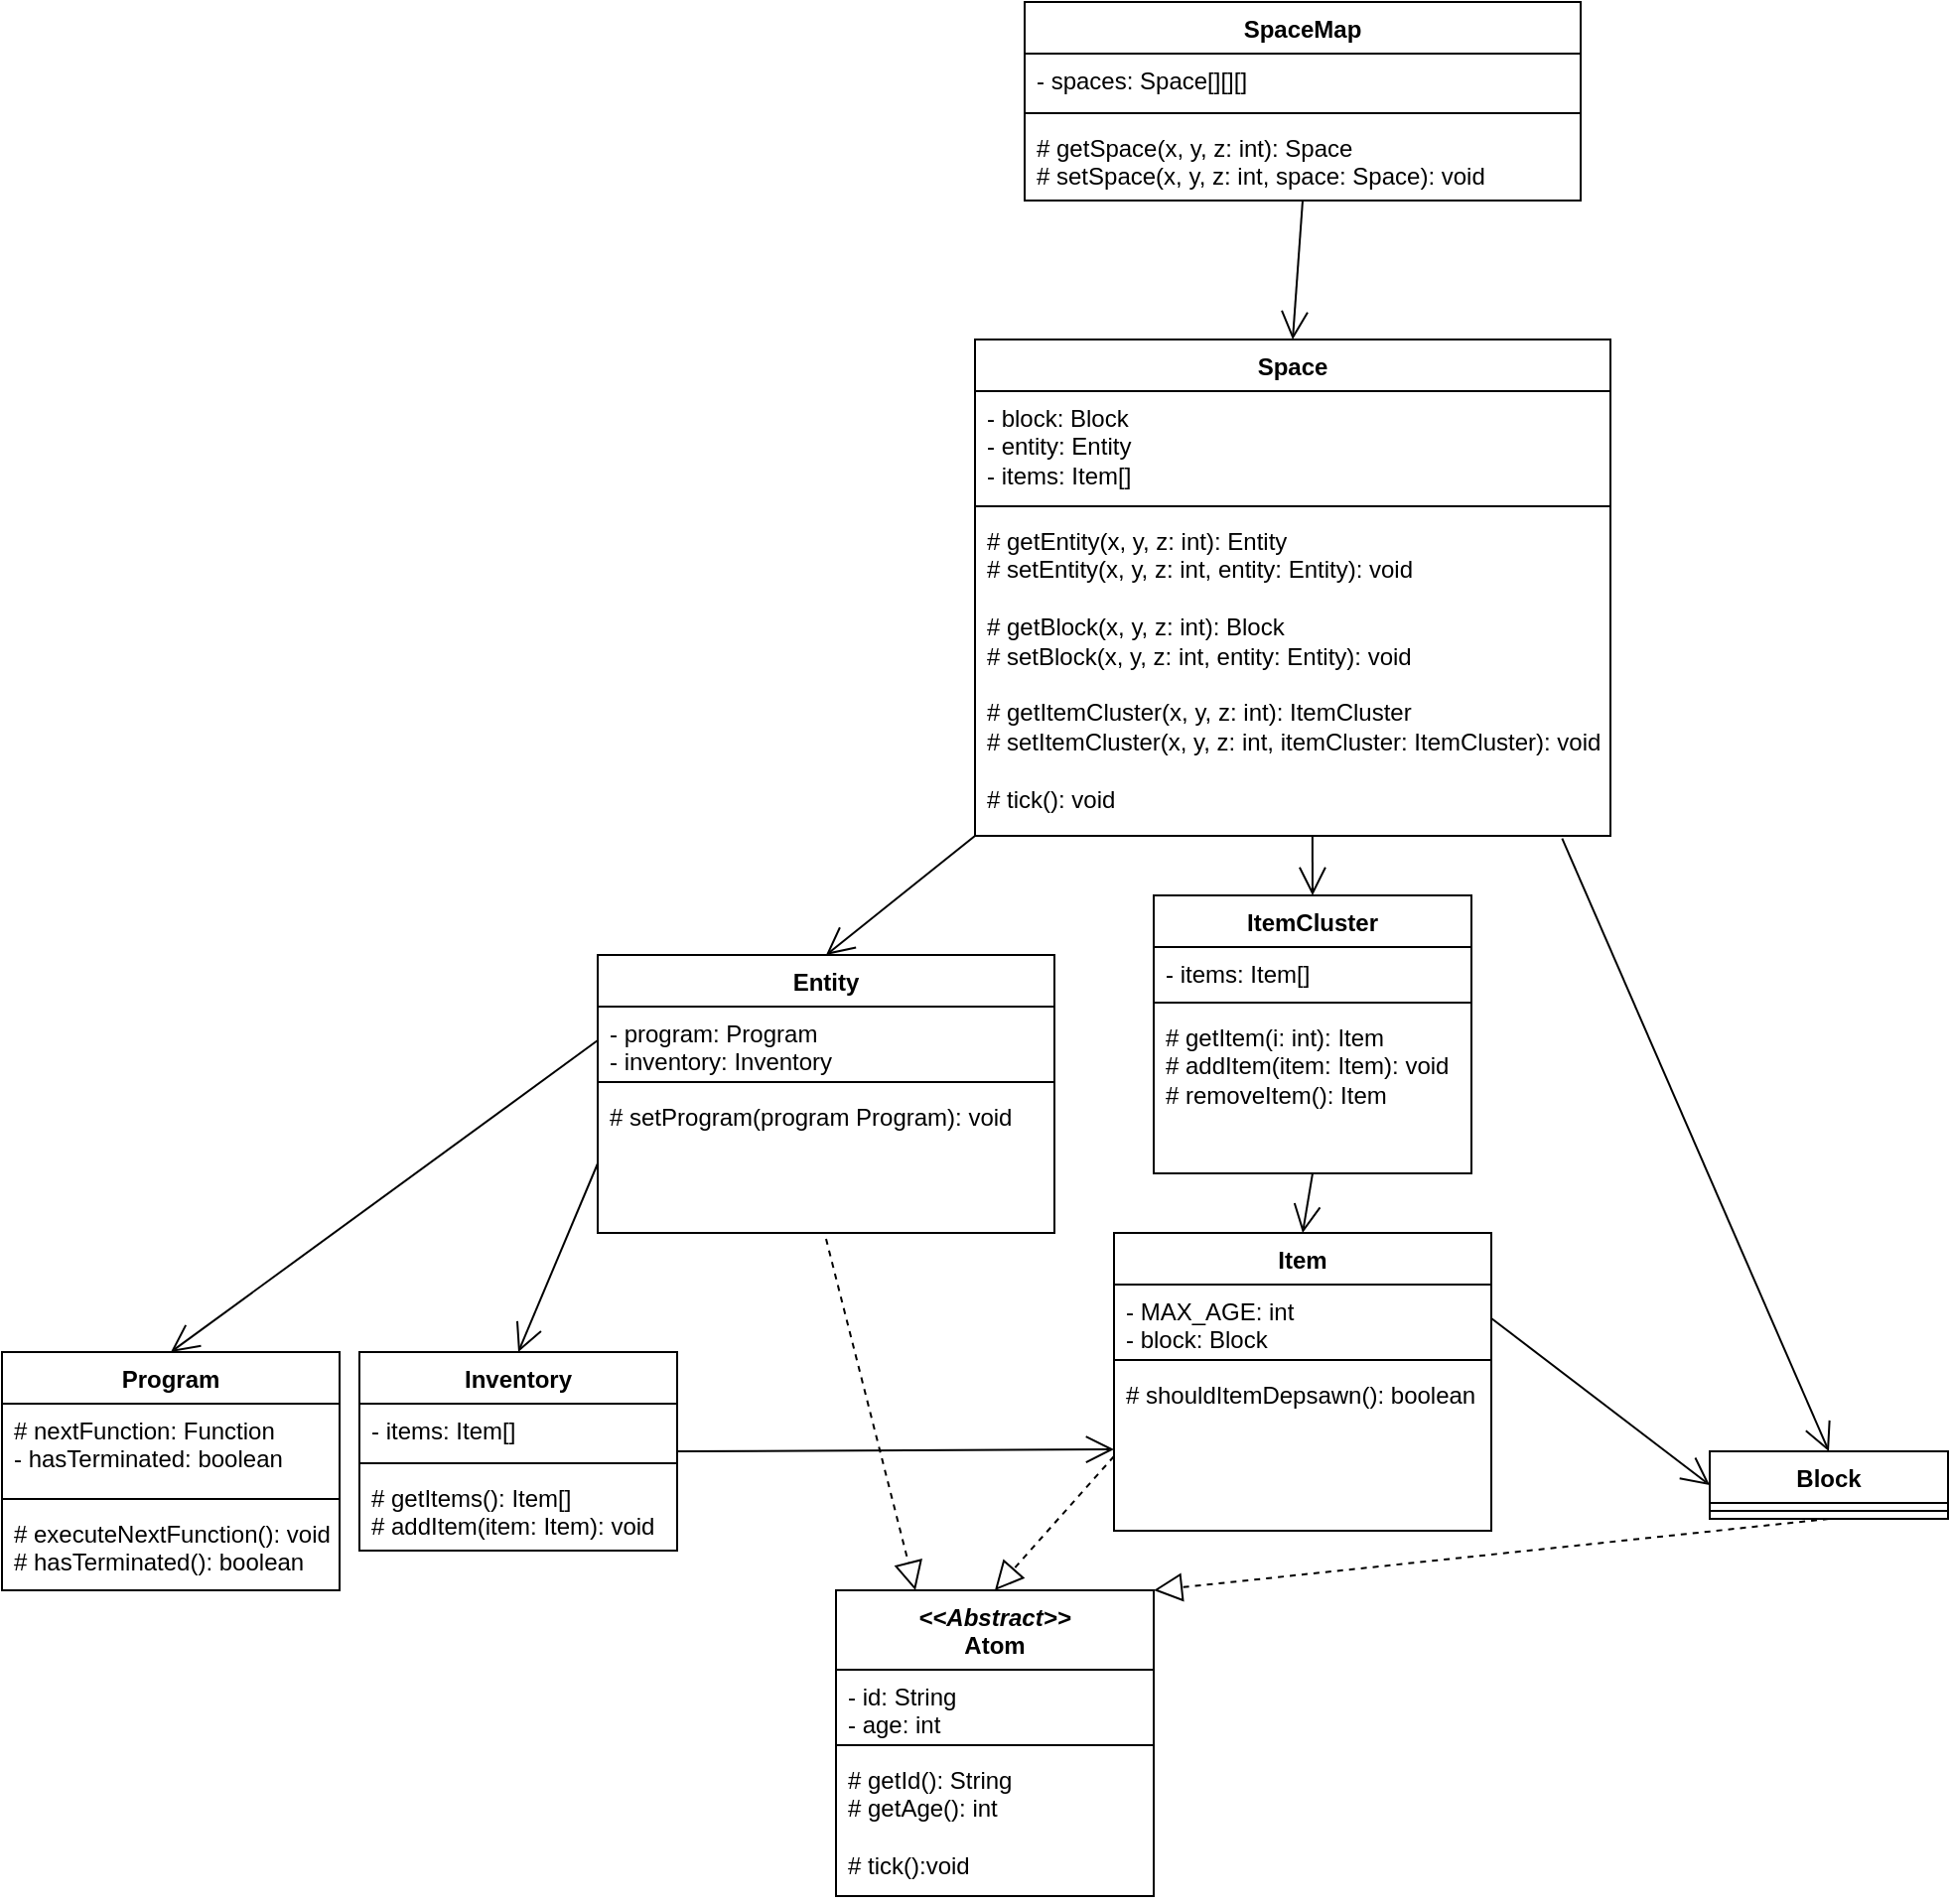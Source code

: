 <mxfile version="22.0.4" type="github">
  <diagram name="Page-1" id="0e7Duqy020-uaTs2mcHn">
    <mxGraphModel dx="3420" dy="1163" grid="1" gridSize="10" guides="1" tooltips="1" connect="1" arrows="1" fold="1" page="1" pageScale="1" pageWidth="850" pageHeight="1100" math="0" shadow="0">
      <root>
        <mxCell id="0" />
        <mxCell id="1" parent="0" />
        <mxCell id="7ayOkPlbHj_rz-AtTsTn-5" value="SpaceMap" style="swimlane;fontStyle=1;align=center;verticalAlign=top;childLayout=stackLayout;horizontal=1;startSize=26;horizontalStack=0;resizeParent=1;resizeParentMax=0;resizeLast=0;collapsible=1;marginBottom=0;whiteSpace=wrap;html=1;" vertex="1" parent="1">
          <mxGeometry x="235" y="30" width="280" height="100" as="geometry">
            <mxRectangle x="285" y="180" width="100" height="30" as="alternateBounds" />
          </mxGeometry>
        </mxCell>
        <mxCell id="7ayOkPlbHj_rz-AtTsTn-6" value="- spaces: Space[][][]" style="text;strokeColor=none;fillColor=none;align=left;verticalAlign=top;spacingLeft=4;spacingRight=4;overflow=hidden;rotatable=0;points=[[0,0.5],[1,0.5]];portConstraint=eastwest;whiteSpace=wrap;html=1;" vertex="1" parent="7ayOkPlbHj_rz-AtTsTn-5">
          <mxGeometry y="26" width="280" height="26" as="geometry" />
        </mxCell>
        <mxCell id="7ayOkPlbHj_rz-AtTsTn-7" value="" style="line;strokeWidth=1;fillColor=none;align=left;verticalAlign=middle;spacingTop=-1;spacingLeft=3;spacingRight=3;rotatable=0;labelPosition=right;points=[];portConstraint=eastwest;strokeColor=inherit;" vertex="1" parent="7ayOkPlbHj_rz-AtTsTn-5">
          <mxGeometry y="52" width="280" height="8" as="geometry" />
        </mxCell>
        <mxCell id="7ayOkPlbHj_rz-AtTsTn-8" value="&lt;div&gt;# getSpace(x, y, z: int): Space&lt;div&gt;# setSpace(x, y, z: int, space: Space): void&lt;/div&gt;&lt;/div&gt;" style="text;strokeColor=none;fillColor=none;align=left;verticalAlign=top;spacingLeft=4;spacingRight=4;overflow=hidden;rotatable=0;points=[[0,0.5],[1,0.5]];portConstraint=eastwest;whiteSpace=wrap;html=1;" vertex="1" parent="7ayOkPlbHj_rz-AtTsTn-5">
          <mxGeometry y="60" width="280" height="40" as="geometry" />
        </mxCell>
        <mxCell id="7ayOkPlbHj_rz-AtTsTn-15" value="Space" style="swimlane;fontStyle=1;align=center;verticalAlign=top;childLayout=stackLayout;horizontal=1;startSize=26;horizontalStack=0;resizeParent=1;resizeParentMax=0;resizeLast=0;collapsible=1;marginBottom=0;whiteSpace=wrap;html=1;" vertex="1" parent="1">
          <mxGeometry x="210" y="200" width="320" height="250" as="geometry">
            <mxRectangle x="245" y="240" width="80" height="30" as="alternateBounds" />
          </mxGeometry>
        </mxCell>
        <mxCell id="7ayOkPlbHj_rz-AtTsTn-16" value="&lt;div&gt;- block: Block&lt;/div&gt;&lt;div&gt;- entity: Entity&lt;br&gt;&lt;/div&gt;&lt;div&gt;- items: Item[]&lt;/div&gt;" style="text;strokeColor=none;fillColor=none;align=left;verticalAlign=top;spacingLeft=4;spacingRight=4;overflow=hidden;rotatable=0;points=[[0,0.5],[1,0.5]];portConstraint=eastwest;whiteSpace=wrap;html=1;" vertex="1" parent="7ayOkPlbHj_rz-AtTsTn-15">
          <mxGeometry y="26" width="320" height="54" as="geometry" />
        </mxCell>
        <mxCell id="7ayOkPlbHj_rz-AtTsTn-17" value="" style="line;strokeWidth=1;fillColor=none;align=left;verticalAlign=middle;spacingTop=-1;spacingLeft=3;spacingRight=3;rotatable=0;labelPosition=right;points=[];portConstraint=eastwest;strokeColor=inherit;" vertex="1" parent="7ayOkPlbHj_rz-AtTsTn-15">
          <mxGeometry y="80" width="320" height="8" as="geometry" />
        </mxCell>
        <mxCell id="7ayOkPlbHj_rz-AtTsTn-18" value="&lt;div&gt;# getEntity(x, y, z: int): Entity&lt;/div&gt;&lt;div&gt;# setEntity(x, y, z: int, entity: Entity): void&lt;/div&gt;&lt;div&gt;&lt;br&gt;&lt;/div&gt;&lt;div&gt;# getBlock(x, y, z: int): Block&lt;/div&gt;&lt;div&gt;# setBlock(x, y, z: int, entity: Entity): void&lt;/div&gt;&lt;div&gt;&lt;br&gt;&lt;/div&gt;&lt;div&gt;# getItemCluster(x, y, z: int): ItemCluster&lt;/div&gt;&lt;div&gt;# setItemCluster(x, y, z: int, itemCluster: ItemCluster): void&lt;br&gt;&lt;/div&gt;&lt;div&gt;&lt;br&gt;&lt;/div&gt;&lt;div&gt;# tick(): void&lt;br&gt;&lt;/div&gt;" style="text;strokeColor=none;fillColor=none;align=left;verticalAlign=top;spacingLeft=4;spacingRight=4;overflow=hidden;rotatable=0;points=[[0,0.5],[1,0.5]];portConstraint=eastwest;whiteSpace=wrap;html=1;" vertex="1" parent="7ayOkPlbHj_rz-AtTsTn-15">
          <mxGeometry y="88" width="320" height="162" as="geometry" />
        </mxCell>
        <mxCell id="7ayOkPlbHj_rz-AtTsTn-19" value="Block" style="swimlane;fontStyle=1;align=center;verticalAlign=top;childLayout=stackLayout;horizontal=1;startSize=26;horizontalStack=0;resizeParent=1;resizeParentMax=0;resizeLast=0;collapsible=1;marginBottom=0;whiteSpace=wrap;html=1;" vertex="1" parent="1">
          <mxGeometry x="580" y="760" width="120" height="34" as="geometry">
            <mxRectangle x="320" y="560" width="70" height="30" as="alternateBounds" />
          </mxGeometry>
        </mxCell>
        <mxCell id="7ayOkPlbHj_rz-AtTsTn-21" value="" style="line;strokeWidth=1;fillColor=none;align=left;verticalAlign=middle;spacingTop=-1;spacingLeft=3;spacingRight=3;rotatable=0;labelPosition=right;points=[];portConstraint=eastwest;strokeColor=inherit;" vertex="1" parent="7ayOkPlbHj_rz-AtTsTn-19">
          <mxGeometry y="26" width="120" height="8" as="geometry" />
        </mxCell>
        <mxCell id="7ayOkPlbHj_rz-AtTsTn-23" value="Entity" style="swimlane;fontStyle=1;align=center;verticalAlign=top;childLayout=stackLayout;horizontal=1;startSize=26;horizontalStack=0;resizeParent=1;resizeParentMax=0;resizeLast=0;collapsible=1;marginBottom=0;whiteSpace=wrap;html=1;" vertex="1" parent="1">
          <mxGeometry x="20" y="510" width="230" height="140" as="geometry">
            <mxRectangle x="170" y="560" width="70" height="30" as="alternateBounds" />
          </mxGeometry>
        </mxCell>
        <mxCell id="7ayOkPlbHj_rz-AtTsTn-24" value="&lt;div&gt;- program: Program&lt;br&gt;&lt;/div&gt;&lt;div&gt;- inventory: Inventory&lt;br&gt;&lt;/div&gt;" style="text;strokeColor=none;fillColor=none;align=left;verticalAlign=top;spacingLeft=4;spacingRight=4;overflow=hidden;rotatable=0;points=[[0,0.5],[1,0.5]];portConstraint=eastwest;whiteSpace=wrap;html=1;" vertex="1" parent="7ayOkPlbHj_rz-AtTsTn-23">
          <mxGeometry y="26" width="230" height="34" as="geometry" />
        </mxCell>
        <mxCell id="7ayOkPlbHj_rz-AtTsTn-25" value="" style="line;strokeWidth=1;fillColor=none;align=left;verticalAlign=middle;spacingTop=-1;spacingLeft=3;spacingRight=3;rotatable=0;labelPosition=right;points=[];portConstraint=eastwest;strokeColor=inherit;" vertex="1" parent="7ayOkPlbHj_rz-AtTsTn-23">
          <mxGeometry y="60" width="230" height="8" as="geometry" />
        </mxCell>
        <mxCell id="7ayOkPlbHj_rz-AtTsTn-26" value="# setProgram(program Program): void" style="text;strokeColor=none;fillColor=none;align=left;verticalAlign=top;spacingLeft=4;spacingRight=4;overflow=hidden;rotatable=0;points=[[0,0.5],[1,0.5]];portConstraint=eastwest;whiteSpace=wrap;html=1;" vertex="1" parent="7ayOkPlbHj_rz-AtTsTn-23">
          <mxGeometry y="68" width="230" height="72" as="geometry" />
        </mxCell>
        <mxCell id="7ayOkPlbHj_rz-AtTsTn-27" value="Item" style="swimlane;fontStyle=1;align=center;verticalAlign=top;childLayout=stackLayout;horizontal=1;startSize=26;horizontalStack=0;resizeParent=1;resizeParentMax=0;resizeLast=0;collapsible=1;marginBottom=0;whiteSpace=wrap;html=1;" vertex="1" parent="1">
          <mxGeometry x="280" y="650" width="190" height="150" as="geometry">
            <mxRectangle x="470" y="710" width="70" height="30" as="alternateBounds" />
          </mxGeometry>
        </mxCell>
        <mxCell id="7ayOkPlbHj_rz-AtTsTn-28" value="&lt;div&gt;- MAX_AGE: int&lt;/div&gt;&lt;div&gt;- block: Block&lt;br&gt;&lt;/div&gt;" style="text;strokeColor=none;fillColor=none;align=left;verticalAlign=top;spacingLeft=4;spacingRight=4;overflow=hidden;rotatable=0;points=[[0,0.5],[1,0.5]];portConstraint=eastwest;whiteSpace=wrap;html=1;" vertex="1" parent="7ayOkPlbHj_rz-AtTsTn-27">
          <mxGeometry y="26" width="190" height="34" as="geometry" />
        </mxCell>
        <mxCell id="7ayOkPlbHj_rz-AtTsTn-29" value="" style="line;strokeWidth=1;fillColor=none;align=left;verticalAlign=middle;spacingTop=-1;spacingLeft=3;spacingRight=3;rotatable=0;labelPosition=right;points=[];portConstraint=eastwest;strokeColor=inherit;" vertex="1" parent="7ayOkPlbHj_rz-AtTsTn-27">
          <mxGeometry y="60" width="190" height="8" as="geometry" />
        </mxCell>
        <mxCell id="7ayOkPlbHj_rz-AtTsTn-30" value="# shouldItemDepsawn(): boolean" style="text;strokeColor=none;fillColor=none;align=left;verticalAlign=top;spacingLeft=4;spacingRight=4;overflow=hidden;rotatable=0;points=[[0,0.5],[1,0.5]];portConstraint=eastwest;whiteSpace=wrap;html=1;" vertex="1" parent="7ayOkPlbHj_rz-AtTsTn-27">
          <mxGeometry y="68" width="190" height="82" as="geometry" />
        </mxCell>
        <mxCell id="7ayOkPlbHj_rz-AtTsTn-46" value="&lt;div&gt;&lt;br&gt;&lt;/div&gt;&lt;div&gt;&lt;br&gt;&lt;/div&gt;" style="text;strokeColor=none;fillColor=none;align=left;verticalAlign=top;spacingLeft=4;spacingRight=4;overflow=hidden;rotatable=0;points=[[0,0.5],[1,0.5]];portConstraint=eastwest;whiteSpace=wrap;html=1;" vertex="1" parent="7ayOkPlbHj_rz-AtTsTn-27">
          <mxGeometry y="150" width="190" as="geometry" />
        </mxCell>
        <mxCell id="7ayOkPlbHj_rz-AtTsTn-32" value="" style="endArrow=open;endFill=1;endSize=12;html=1;rounded=0;entryX=0.5;entryY=0;entryDx=0;entryDy=0;exitX=0.924;exitY=1.008;exitDx=0;exitDy=0;exitPerimeter=0;" edge="1" parent="1" source="7ayOkPlbHj_rz-AtTsTn-18" target="7ayOkPlbHj_rz-AtTsTn-19">
          <mxGeometry width="160" relative="1" as="geometry">
            <mxPoint x="510" y="380" as="sourcePoint" />
            <mxPoint x="645" y="518" as="targetPoint" />
          </mxGeometry>
        </mxCell>
        <mxCell id="7ayOkPlbHj_rz-AtTsTn-33" value="" style="endArrow=open;endFill=1;endSize=12;html=1;rounded=0;entryX=0.5;entryY=0;entryDx=0;entryDy=0;exitX=0;exitY=1;exitDx=0;exitDy=0;" edge="1" parent="1" source="7ayOkPlbHj_rz-AtTsTn-15" target="7ayOkPlbHj_rz-AtTsTn-23">
          <mxGeometry width="160" relative="1" as="geometry">
            <mxPoint x="300" y="370" as="sourcePoint" />
            <mxPoint x="425" y="560" as="targetPoint" />
          </mxGeometry>
        </mxCell>
        <mxCell id="7ayOkPlbHj_rz-AtTsTn-38" value="" style="endArrow=open;endFill=1;endSize=12;html=1;rounded=0;exitX=0.5;exitY=1;exitDx=0;exitDy=0;entryX=0.5;entryY=0;entryDx=0;entryDy=0;" edge="1" parent="1" source="7ayOkPlbHj_rz-AtTsTn-5" target="7ayOkPlbHj_rz-AtTsTn-15">
          <mxGeometry width="160" relative="1" as="geometry">
            <mxPoint x="440" y="480" as="sourcePoint" />
            <mxPoint x="600" y="480" as="targetPoint" />
          </mxGeometry>
        </mxCell>
        <mxCell id="7ayOkPlbHj_rz-AtTsTn-39" value="&lt;div&gt;&lt;i&gt;&amp;lt;&amp;lt;Abstract&amp;gt;&amp;gt;&lt;/i&gt;&lt;br&gt;&lt;/div&gt;&lt;div&gt;Atom&lt;/div&gt;" style="swimlane;fontStyle=1;align=center;verticalAlign=top;childLayout=stackLayout;horizontal=1;startSize=40;horizontalStack=0;resizeParent=1;resizeParentMax=0;resizeLast=0;collapsible=1;marginBottom=0;whiteSpace=wrap;html=1;" vertex="1" parent="1">
          <mxGeometry x="140" y="830" width="160" height="154" as="geometry" />
        </mxCell>
        <mxCell id="7ayOkPlbHj_rz-AtTsTn-40" value="&lt;div&gt;- id: String&lt;/div&gt;&lt;div&gt;- age: int&lt;br&gt;&lt;/div&gt;" style="text;strokeColor=none;fillColor=none;align=left;verticalAlign=top;spacingLeft=4;spacingRight=4;overflow=hidden;rotatable=0;points=[[0,0.5],[1,0.5]];portConstraint=eastwest;whiteSpace=wrap;html=1;" vertex="1" parent="7ayOkPlbHj_rz-AtTsTn-39">
          <mxGeometry y="40" width="160" height="34" as="geometry" />
        </mxCell>
        <mxCell id="7ayOkPlbHj_rz-AtTsTn-41" value="" style="line;strokeWidth=1;fillColor=none;align=left;verticalAlign=middle;spacingTop=-1;spacingLeft=3;spacingRight=3;rotatable=0;labelPosition=right;points=[];portConstraint=eastwest;strokeColor=inherit;" vertex="1" parent="7ayOkPlbHj_rz-AtTsTn-39">
          <mxGeometry y="74" width="160" height="8" as="geometry" />
        </mxCell>
        <mxCell id="7ayOkPlbHj_rz-AtTsTn-42" value="&lt;div&gt;# getId(): String&lt;/div&gt;&lt;div&gt;# getAge(): int&lt;/div&gt;&lt;div&gt;&lt;br&gt;&lt;/div&gt;&lt;div&gt;# tick():void&lt;br&gt;&lt;/div&gt;" style="text;strokeColor=none;fillColor=none;align=left;verticalAlign=top;spacingLeft=4;spacingRight=4;overflow=hidden;rotatable=0;points=[[0,0.5],[1,0.5]];portConstraint=eastwest;whiteSpace=wrap;html=1;" vertex="1" parent="7ayOkPlbHj_rz-AtTsTn-39">
          <mxGeometry y="82" width="160" height="72" as="geometry" />
        </mxCell>
        <mxCell id="7ayOkPlbHj_rz-AtTsTn-43" value="" style="endArrow=block;dashed=1;endFill=0;endSize=12;html=1;rounded=0;exitX=0.5;exitY=1.042;exitDx=0;exitDy=0;exitPerimeter=0;entryX=0.25;entryY=0;entryDx=0;entryDy=0;" edge="1" parent="1" source="7ayOkPlbHj_rz-AtTsTn-26" target="7ayOkPlbHj_rz-AtTsTn-39">
          <mxGeometry width="160" relative="1" as="geometry">
            <mxPoint x="440" y="640" as="sourcePoint" />
            <mxPoint x="200" y="800" as="targetPoint" />
          </mxGeometry>
        </mxCell>
        <mxCell id="7ayOkPlbHj_rz-AtTsTn-44" value="" style="endArrow=block;dashed=1;endFill=0;endSize=12;html=1;rounded=0;exitX=0.5;exitY=1;exitDx=0;exitDy=0;entryX=1;entryY=0;entryDx=0;entryDy=0;" edge="1" parent="1" source="7ayOkPlbHj_rz-AtTsTn-19" target="7ayOkPlbHj_rz-AtTsTn-39">
          <mxGeometry width="160" relative="1" as="geometry">
            <mxPoint x="370.0" y="814.032" as="sourcePoint" />
            <mxPoint x="340" y="730" as="targetPoint" />
          </mxGeometry>
        </mxCell>
        <mxCell id="7ayOkPlbHj_rz-AtTsTn-45" value="" style="endArrow=block;dashed=1;endFill=0;endSize=12;html=1;rounded=0;entryX=0.5;entryY=0;entryDx=0;entryDy=0;exitX=0;exitY=0.75;exitDx=0;exitDy=0;" edge="1" parent="1" source="7ayOkPlbHj_rz-AtTsTn-27" target="7ayOkPlbHj_rz-AtTsTn-39">
          <mxGeometry width="160" relative="1" as="geometry">
            <mxPoint x="550" y="770" as="sourcePoint" />
            <mxPoint x="365" y="600" as="targetPoint" />
          </mxGeometry>
        </mxCell>
        <mxCell id="7ayOkPlbHj_rz-AtTsTn-54" value="ItemCluster" style="swimlane;fontStyle=1;align=center;verticalAlign=top;childLayout=stackLayout;horizontal=1;startSize=26;horizontalStack=0;resizeParent=1;resizeParentMax=0;resizeLast=0;collapsible=1;marginBottom=0;whiteSpace=wrap;html=1;" vertex="1" parent="1">
          <mxGeometry x="300" y="480" width="160" height="140" as="geometry">
            <mxRectangle x="480" y="550" width="70" height="30" as="alternateBounds" />
          </mxGeometry>
        </mxCell>
        <mxCell id="7ayOkPlbHj_rz-AtTsTn-55" value="- items: Item[]" style="text;strokeColor=none;fillColor=none;align=left;verticalAlign=top;spacingLeft=4;spacingRight=4;overflow=hidden;rotatable=0;points=[[0,0.5],[1,0.5]];portConstraint=eastwest;whiteSpace=wrap;html=1;" vertex="1" parent="7ayOkPlbHj_rz-AtTsTn-54">
          <mxGeometry y="26" width="160" height="24" as="geometry" />
        </mxCell>
        <mxCell id="7ayOkPlbHj_rz-AtTsTn-56" value="" style="line;strokeWidth=1;fillColor=none;align=left;verticalAlign=middle;spacingTop=-1;spacingLeft=3;spacingRight=3;rotatable=0;labelPosition=right;points=[];portConstraint=eastwest;strokeColor=inherit;" vertex="1" parent="7ayOkPlbHj_rz-AtTsTn-54">
          <mxGeometry y="50" width="160" height="8" as="geometry" />
        </mxCell>
        <mxCell id="7ayOkPlbHj_rz-AtTsTn-57" value="&lt;div&gt;# getItem(i: int): Item&lt;/div&gt;&lt;div&gt;# addItem(item: Item): void&lt;/div&gt;&lt;div&gt;# removeItem(): Item&lt;br&gt;&lt;/div&gt;" style="text;strokeColor=none;fillColor=none;align=left;verticalAlign=top;spacingLeft=4;spacingRight=4;overflow=hidden;rotatable=0;points=[[0,0.5],[1,0.5]];portConstraint=eastwest;whiteSpace=wrap;html=1;" vertex="1" parent="7ayOkPlbHj_rz-AtTsTn-54">
          <mxGeometry y="58" width="160" height="82" as="geometry" />
        </mxCell>
        <mxCell id="7ayOkPlbHj_rz-AtTsTn-58" value="&lt;div&gt;&lt;br&gt;&lt;/div&gt;&lt;div&gt;&lt;br&gt;&lt;/div&gt;" style="text;strokeColor=none;fillColor=none;align=left;verticalAlign=top;spacingLeft=4;spacingRight=4;overflow=hidden;rotatable=0;points=[[0,0.5],[1,0.5]];portConstraint=eastwest;whiteSpace=wrap;html=1;" vertex="1" parent="7ayOkPlbHj_rz-AtTsTn-54">
          <mxGeometry y="140" width="160" as="geometry" />
        </mxCell>
        <mxCell id="7ayOkPlbHj_rz-AtTsTn-59" value="" style="endArrow=open;endFill=1;endSize=12;html=1;rounded=0;exitX=0.5;exitY=1;exitDx=0;exitDy=0;entryX=0.5;entryY=0;entryDx=0;entryDy=0;" edge="1" parent="1" source="7ayOkPlbHj_rz-AtTsTn-54" target="7ayOkPlbHj_rz-AtTsTn-27">
          <mxGeometry width="160" relative="1" as="geometry">
            <mxPoint x="440" y="640" as="sourcePoint" />
            <mxPoint x="600" y="640" as="targetPoint" />
          </mxGeometry>
        </mxCell>
        <mxCell id="7ayOkPlbHj_rz-AtTsTn-60" value="" style="endArrow=open;endFill=1;endSize=12;html=1;rounded=0;entryX=0.5;entryY=0;entryDx=0;entryDy=0;exitX=0.531;exitY=0.999;exitDx=0;exitDy=0;exitPerimeter=0;" edge="1" parent="1" source="7ayOkPlbHj_rz-AtTsTn-18" target="7ayOkPlbHj_rz-AtTsTn-54">
          <mxGeometry width="160" relative="1" as="geometry">
            <mxPoint x="295" y="280" as="sourcePoint" />
            <mxPoint x="390" y="570" as="targetPoint" />
          </mxGeometry>
        </mxCell>
        <mxCell id="7ayOkPlbHj_rz-AtTsTn-62" value="Program" style="swimlane;fontStyle=1;align=center;verticalAlign=top;childLayout=stackLayout;horizontal=1;startSize=26;horizontalStack=0;resizeParent=1;resizeParentMax=0;resizeLast=0;collapsible=1;marginBottom=0;whiteSpace=wrap;html=1;" vertex="1" parent="1">
          <mxGeometry x="-280" y="710" width="170" height="120" as="geometry" />
        </mxCell>
        <mxCell id="7ayOkPlbHj_rz-AtTsTn-63" value="&lt;div&gt;# nextFunction: Function&lt;/div&gt;&lt;div&gt;- hasTerminated: boolean&lt;br&gt;&lt;/div&gt;" style="text;strokeColor=none;fillColor=none;align=left;verticalAlign=top;spacingLeft=4;spacingRight=4;overflow=hidden;rotatable=0;points=[[0,0.5],[1,0.5]];portConstraint=eastwest;whiteSpace=wrap;html=1;" vertex="1" parent="7ayOkPlbHj_rz-AtTsTn-62">
          <mxGeometry y="26" width="170" height="44" as="geometry" />
        </mxCell>
        <mxCell id="7ayOkPlbHj_rz-AtTsTn-64" value="" style="line;strokeWidth=1;fillColor=none;align=left;verticalAlign=middle;spacingTop=-1;spacingLeft=3;spacingRight=3;rotatable=0;labelPosition=right;points=[];portConstraint=eastwest;strokeColor=inherit;" vertex="1" parent="7ayOkPlbHj_rz-AtTsTn-62">
          <mxGeometry y="70" width="170" height="8" as="geometry" />
        </mxCell>
        <mxCell id="7ayOkPlbHj_rz-AtTsTn-65" value="&lt;div&gt;# executeNextFunction(): void&lt;/div&gt;&lt;div&gt;# hasTerminated(): boolean&lt;br&gt;&lt;/div&gt;" style="text;strokeColor=none;fillColor=none;align=left;verticalAlign=top;spacingLeft=4;spacingRight=4;overflow=hidden;rotatable=0;points=[[0,0.5],[1,0.5]];portConstraint=eastwest;whiteSpace=wrap;html=1;" vertex="1" parent="7ayOkPlbHj_rz-AtTsTn-62">
          <mxGeometry y="78" width="170" height="42" as="geometry" />
        </mxCell>
        <mxCell id="7ayOkPlbHj_rz-AtTsTn-66" value="" style="endArrow=open;endFill=1;endSize=12;html=1;rounded=0;exitX=0;exitY=0.5;exitDx=0;exitDy=0;entryX=0.5;entryY=0;entryDx=0;entryDy=0;" edge="1" parent="1" source="7ayOkPlbHj_rz-AtTsTn-24" target="7ayOkPlbHj_rz-AtTsTn-62">
          <mxGeometry width="160" relative="1" as="geometry">
            <mxPoint x="690" y="530" as="sourcePoint" />
            <mxPoint x="850" y="530" as="targetPoint" />
          </mxGeometry>
        </mxCell>
        <mxCell id="7ayOkPlbHj_rz-AtTsTn-67" value="Inventory" style="swimlane;fontStyle=1;align=center;verticalAlign=top;childLayout=stackLayout;horizontal=1;startSize=26;horizontalStack=0;resizeParent=1;resizeParentMax=0;resizeLast=0;collapsible=1;marginBottom=0;whiteSpace=wrap;html=1;" vertex="1" parent="1">
          <mxGeometry x="-100" y="710" width="160" height="100" as="geometry" />
        </mxCell>
        <mxCell id="7ayOkPlbHj_rz-AtTsTn-68" value="- items: Item[]" style="text;strokeColor=none;fillColor=none;align=left;verticalAlign=top;spacingLeft=4;spacingRight=4;overflow=hidden;rotatable=0;points=[[0,0.5],[1,0.5]];portConstraint=eastwest;whiteSpace=wrap;html=1;" vertex="1" parent="7ayOkPlbHj_rz-AtTsTn-67">
          <mxGeometry y="26" width="160" height="26" as="geometry" />
        </mxCell>
        <mxCell id="7ayOkPlbHj_rz-AtTsTn-69" value="" style="line;strokeWidth=1;fillColor=none;align=left;verticalAlign=middle;spacingTop=-1;spacingLeft=3;spacingRight=3;rotatable=0;labelPosition=right;points=[];portConstraint=eastwest;strokeColor=inherit;" vertex="1" parent="7ayOkPlbHj_rz-AtTsTn-67">
          <mxGeometry y="52" width="160" height="8" as="geometry" />
        </mxCell>
        <mxCell id="7ayOkPlbHj_rz-AtTsTn-70" value="&lt;div&gt;# getItems(): Item[]&lt;br&gt;&lt;/div&gt;&lt;div&gt;# addItem(item: Item): void&lt;/div&gt;" style="text;strokeColor=none;fillColor=none;align=left;verticalAlign=top;spacingLeft=4;spacingRight=4;overflow=hidden;rotatable=0;points=[[0,0.5],[1,0.5]];portConstraint=eastwest;whiteSpace=wrap;html=1;" vertex="1" parent="7ayOkPlbHj_rz-AtTsTn-67">
          <mxGeometry y="60" width="160" height="40" as="geometry" />
        </mxCell>
        <mxCell id="7ayOkPlbHj_rz-AtTsTn-71" value="" style="endArrow=open;endFill=1;endSize=12;html=1;rounded=0;exitX=1;exitY=0.5;exitDx=0;exitDy=0;entryX=0;entryY=0.5;entryDx=0;entryDy=0;" edge="1" parent="1" source="7ayOkPlbHj_rz-AtTsTn-28" target="7ayOkPlbHj_rz-AtTsTn-19">
          <mxGeometry width="160" relative="1" as="geometry">
            <mxPoint x="690" y="530" as="sourcePoint" />
            <mxPoint x="850" y="530" as="targetPoint" />
          </mxGeometry>
        </mxCell>
        <mxCell id="7ayOkPlbHj_rz-AtTsTn-72" value="" style="endArrow=open;endFill=1;endSize=12;html=1;rounded=0;entryX=0.5;entryY=0;entryDx=0;entryDy=0;exitX=0;exitY=0.75;exitDx=0;exitDy=0;" edge="1" parent="1" source="7ayOkPlbHj_rz-AtTsTn-23" target="7ayOkPlbHj_rz-AtTsTn-67">
          <mxGeometry width="160" relative="1" as="geometry">
            <mxPoint x="50" y="610" as="sourcePoint" />
            <mxPoint x="-185" y="720" as="targetPoint" />
          </mxGeometry>
        </mxCell>
        <mxCell id="7ayOkPlbHj_rz-AtTsTn-73" value="" style="endArrow=open;endFill=1;endSize=12;html=1;rounded=0;exitX=1;exitY=0.5;exitDx=0;exitDy=0;entryX=0;entryY=0.5;entryDx=0;entryDy=0;" edge="1" parent="1" source="7ayOkPlbHj_rz-AtTsTn-67" target="7ayOkPlbHj_rz-AtTsTn-30">
          <mxGeometry width="160" relative="1" as="geometry">
            <mxPoint x="400" y="550" as="sourcePoint" />
            <mxPoint x="400" y="620" as="targetPoint" />
          </mxGeometry>
        </mxCell>
      </root>
    </mxGraphModel>
  </diagram>
</mxfile>
